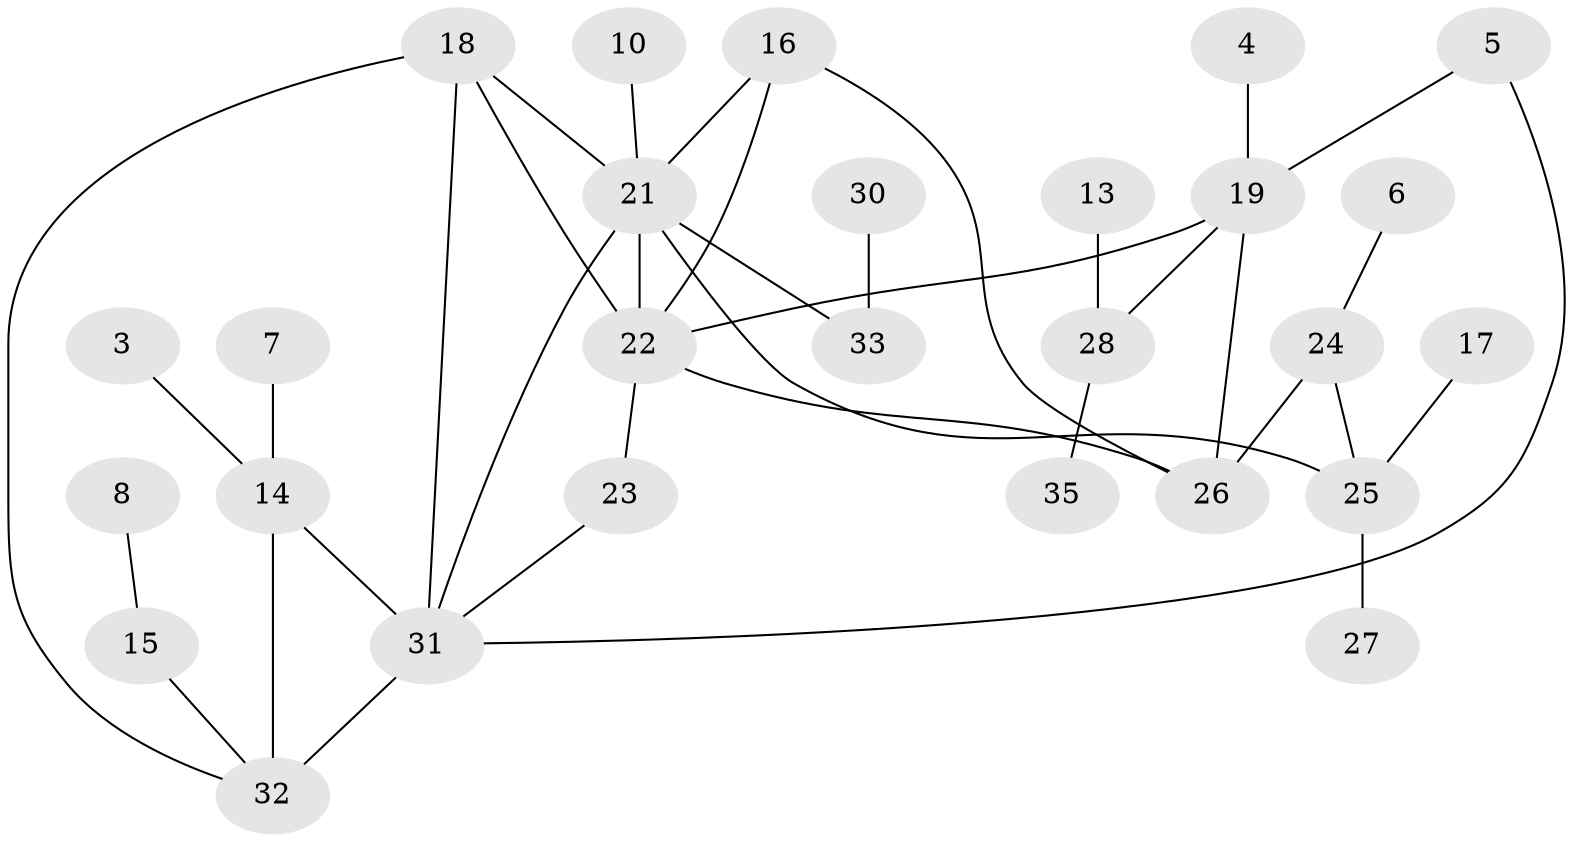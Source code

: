 // original degree distribution, {3: 0.18840579710144928, 2: 0.3188405797101449, 0: 0.10144927536231885, 5: 0.014492753623188406, 1: 0.2463768115942029, 4: 0.08695652173913043, 6: 0.028985507246376812, 7: 0.014492753623188406}
// Generated by graph-tools (version 1.1) at 2025/49/03/09/25 03:49:07]
// undirected, 27 vertices, 36 edges
graph export_dot {
graph [start="1"]
  node [color=gray90,style=filled];
  3;
  4;
  5;
  6;
  7;
  8;
  10;
  13;
  14;
  15;
  16;
  17;
  18;
  19;
  21;
  22;
  23;
  24;
  25;
  26;
  27;
  28;
  30;
  31;
  32;
  33;
  35;
  3 -- 14 [weight=1.0];
  4 -- 19 [weight=1.0];
  5 -- 19 [weight=1.0];
  5 -- 31 [weight=1.0];
  6 -- 24 [weight=1.0];
  7 -- 14 [weight=1.0];
  8 -- 15 [weight=1.0];
  10 -- 21 [weight=1.0];
  13 -- 28 [weight=1.0];
  14 -- 31 [weight=1.0];
  14 -- 32 [weight=2.0];
  15 -- 32 [weight=1.0];
  16 -- 21 [weight=1.0];
  16 -- 22 [weight=1.0];
  16 -- 26 [weight=1.0];
  17 -- 25 [weight=1.0];
  18 -- 21 [weight=1.0];
  18 -- 22 [weight=1.0];
  18 -- 31 [weight=1.0];
  18 -- 32 [weight=1.0];
  19 -- 22 [weight=1.0];
  19 -- 26 [weight=1.0];
  19 -- 28 [weight=1.0];
  21 -- 22 [weight=1.0];
  21 -- 25 [weight=1.0];
  21 -- 31 [weight=1.0];
  21 -- 33 [weight=1.0];
  22 -- 23 [weight=1.0];
  22 -- 26 [weight=1.0];
  23 -- 31 [weight=1.0];
  24 -- 25 [weight=1.0];
  24 -- 26 [weight=2.0];
  25 -- 27 [weight=1.0];
  28 -- 35 [weight=1.0];
  30 -- 33 [weight=1.0];
  31 -- 32 [weight=1.0];
}
